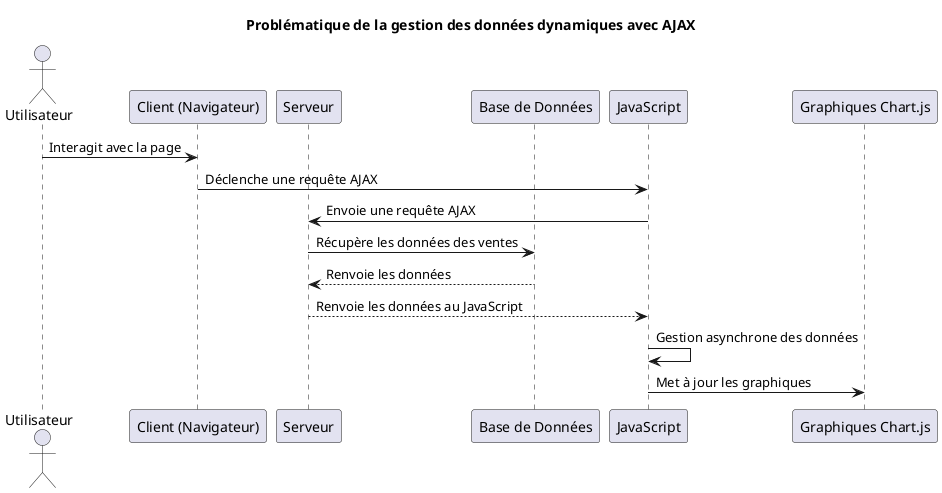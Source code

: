 @startuml
title Problématique de la gestion des données dynamiques avec AJAX

actor Utilisateur

participant "Client (Navigateur)" as Client
participant "Serveur" as Server
participant "Base de Données" as Database
participant "JavaScript" as JS
participant "Graphiques Chart.js" as ChartJS

Utilisateur -> Client : Interagit avec la page
Client -> JS : Déclenche une requête AJAX

JS -> Server : Envoie une requête AJAX
Server -> Database : Récupère les données des ventes
Database --> Server : Renvoie les données
Server --> JS : Renvoie les données au JavaScript

JS -> JS : Gestion asynchrone des données


JS -> ChartJS : Met à jour les graphiques



@enduml